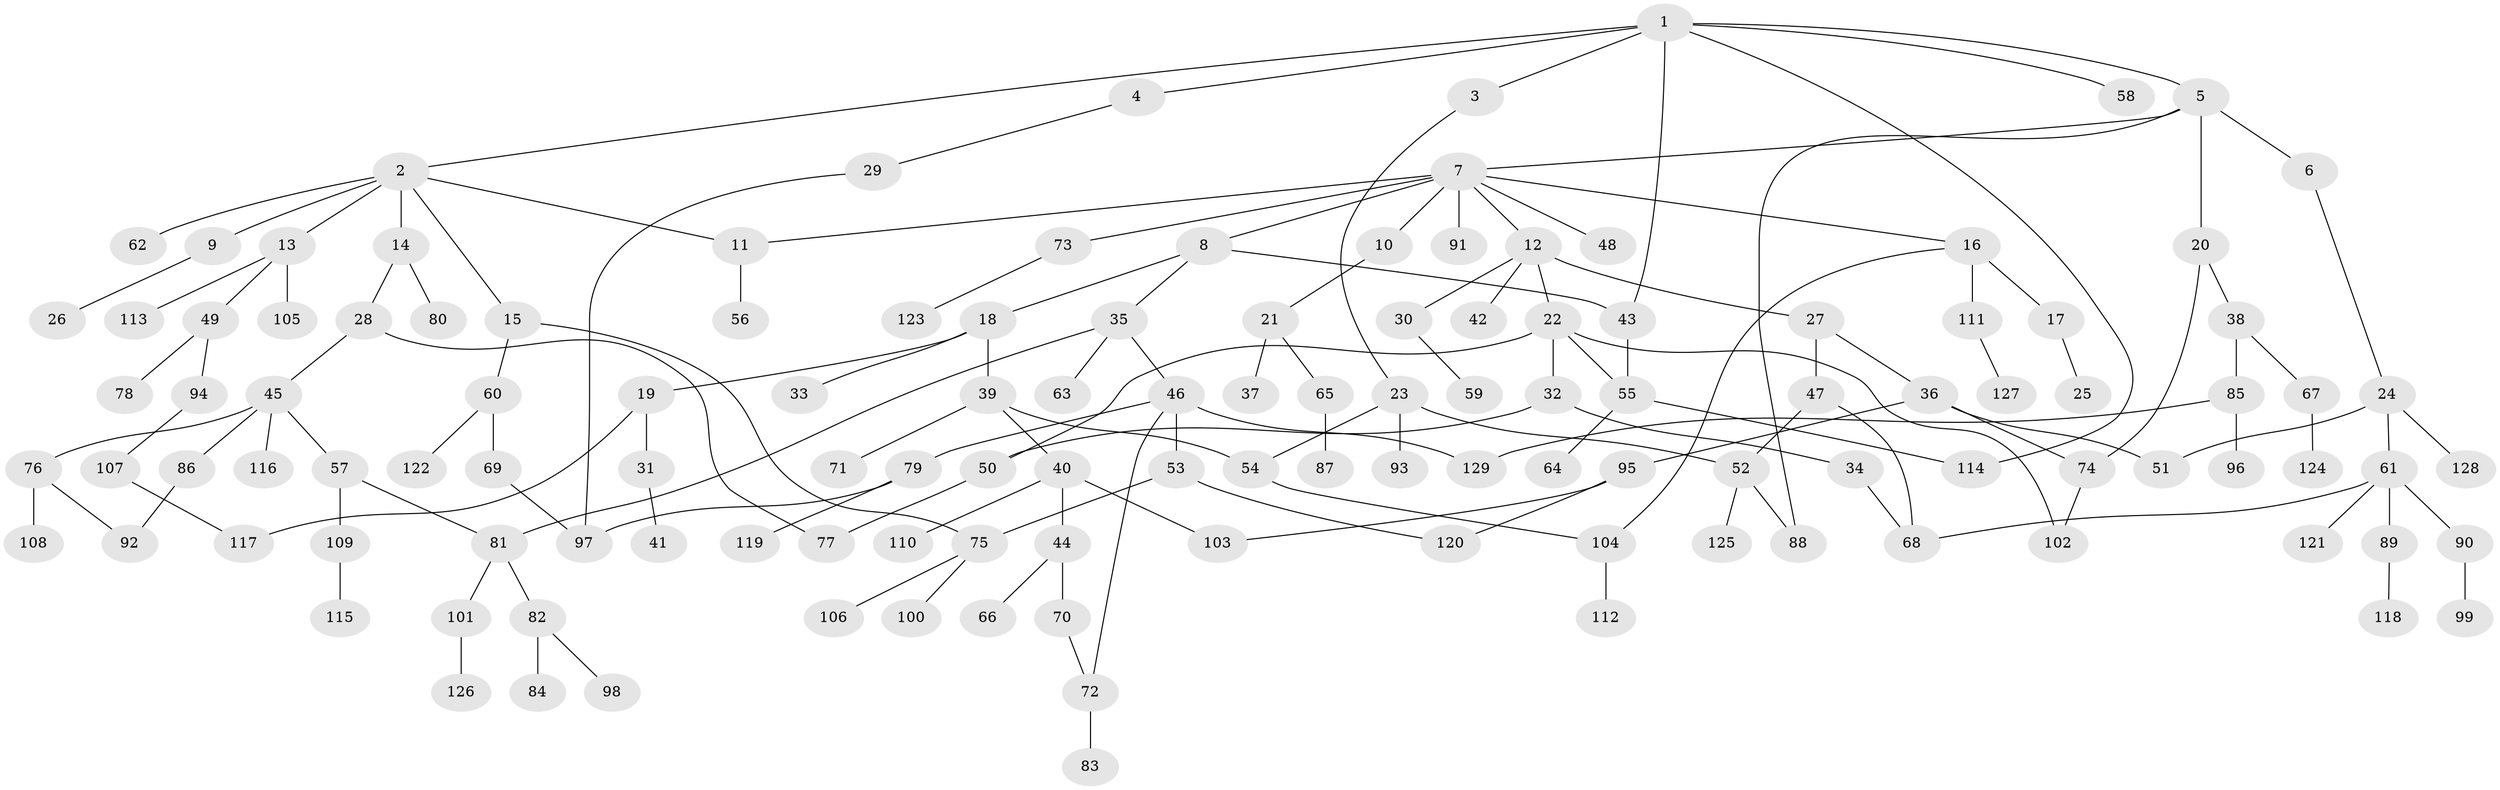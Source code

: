 // coarse degree distribution, {5: 0.1282051282051282, 3: 0.2564102564102564, 2: 0.23076923076923078, 4: 0.1282051282051282, 1: 0.1794871794871795, 6: 0.05128205128205128, 8: 0.02564102564102564}
// Generated by graph-tools (version 1.1) at 2025/36/03/04/25 23:36:03]
// undirected, 129 vertices, 153 edges
graph export_dot {
  node [color=gray90,style=filled];
  1;
  2;
  3;
  4;
  5;
  6;
  7;
  8;
  9;
  10;
  11;
  12;
  13;
  14;
  15;
  16;
  17;
  18;
  19;
  20;
  21;
  22;
  23;
  24;
  25;
  26;
  27;
  28;
  29;
  30;
  31;
  32;
  33;
  34;
  35;
  36;
  37;
  38;
  39;
  40;
  41;
  42;
  43;
  44;
  45;
  46;
  47;
  48;
  49;
  50;
  51;
  52;
  53;
  54;
  55;
  56;
  57;
  58;
  59;
  60;
  61;
  62;
  63;
  64;
  65;
  66;
  67;
  68;
  69;
  70;
  71;
  72;
  73;
  74;
  75;
  76;
  77;
  78;
  79;
  80;
  81;
  82;
  83;
  84;
  85;
  86;
  87;
  88;
  89;
  90;
  91;
  92;
  93;
  94;
  95;
  96;
  97;
  98;
  99;
  100;
  101;
  102;
  103;
  104;
  105;
  106;
  107;
  108;
  109;
  110;
  111;
  112;
  113;
  114;
  115;
  116;
  117;
  118;
  119;
  120;
  121;
  122;
  123;
  124;
  125;
  126;
  127;
  128;
  129;
  1 -- 2;
  1 -- 3;
  1 -- 4;
  1 -- 5;
  1 -- 58;
  1 -- 114;
  1 -- 43;
  2 -- 9;
  2 -- 11;
  2 -- 13;
  2 -- 14;
  2 -- 15;
  2 -- 62;
  3 -- 23;
  4 -- 29;
  5 -- 6;
  5 -- 7;
  5 -- 20;
  5 -- 88;
  6 -- 24;
  7 -- 8;
  7 -- 10;
  7 -- 12;
  7 -- 16;
  7 -- 48;
  7 -- 73;
  7 -- 91;
  7 -- 11;
  8 -- 18;
  8 -- 35;
  8 -- 43;
  9 -- 26;
  10 -- 21;
  11 -- 56;
  12 -- 22;
  12 -- 27;
  12 -- 30;
  12 -- 42;
  13 -- 49;
  13 -- 105;
  13 -- 113;
  14 -- 28;
  14 -- 80;
  15 -- 60;
  15 -- 75;
  16 -- 17;
  16 -- 104;
  16 -- 111;
  17 -- 25;
  18 -- 19;
  18 -- 33;
  18 -- 39;
  19 -- 31;
  19 -- 117;
  20 -- 38;
  20 -- 74;
  21 -- 37;
  21 -- 65;
  22 -- 32;
  22 -- 55;
  22 -- 102;
  22 -- 50;
  23 -- 93;
  23 -- 52;
  23 -- 54;
  24 -- 51;
  24 -- 61;
  24 -- 128;
  27 -- 36;
  27 -- 47;
  28 -- 45;
  28 -- 77;
  29 -- 97;
  30 -- 59;
  31 -- 41;
  32 -- 34;
  32 -- 50;
  34 -- 68;
  35 -- 46;
  35 -- 63;
  35 -- 81;
  36 -- 74;
  36 -- 95;
  36 -- 51;
  38 -- 67;
  38 -- 85;
  39 -- 40;
  39 -- 54;
  39 -- 71;
  40 -- 44;
  40 -- 103;
  40 -- 110;
  43 -- 55;
  44 -- 66;
  44 -- 70;
  45 -- 57;
  45 -- 76;
  45 -- 86;
  45 -- 116;
  46 -- 53;
  46 -- 79;
  46 -- 129;
  46 -- 72;
  47 -- 52;
  47 -- 68;
  49 -- 78;
  49 -- 94;
  50 -- 77;
  52 -- 88;
  52 -- 125;
  53 -- 75;
  53 -- 120;
  54 -- 104;
  55 -- 64;
  55 -- 114;
  57 -- 109;
  57 -- 81;
  60 -- 69;
  60 -- 122;
  61 -- 68;
  61 -- 89;
  61 -- 90;
  61 -- 121;
  65 -- 87;
  67 -- 124;
  69 -- 97;
  70 -- 72;
  72 -- 83;
  73 -- 123;
  74 -- 102;
  75 -- 100;
  75 -- 106;
  76 -- 92;
  76 -- 108;
  79 -- 119;
  79 -- 97;
  81 -- 82;
  81 -- 101;
  82 -- 84;
  82 -- 98;
  85 -- 96;
  85 -- 129;
  86 -- 92;
  89 -- 118;
  90 -- 99;
  94 -- 107;
  95 -- 120;
  95 -- 103;
  101 -- 126;
  104 -- 112;
  107 -- 117;
  109 -- 115;
  111 -- 127;
}
